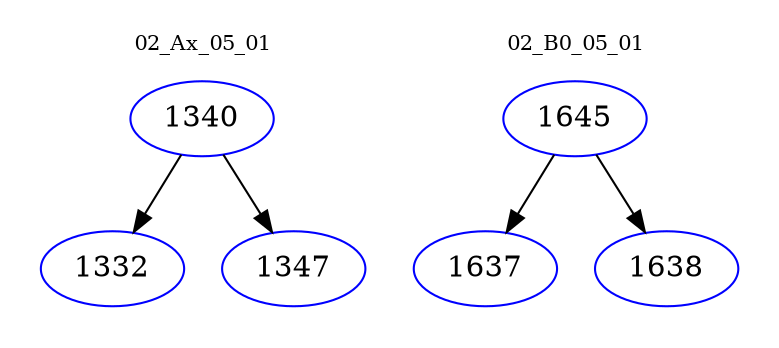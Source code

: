 digraph{
subgraph cluster_0 {
color = white
label = "02_Ax_05_01";
fontsize=10;
T0_1340 [label="1340", color="blue"]
T0_1340 -> T0_1332 [color="black"]
T0_1332 [label="1332", color="blue"]
T0_1340 -> T0_1347 [color="black"]
T0_1347 [label="1347", color="blue"]
}
subgraph cluster_1 {
color = white
label = "02_B0_05_01";
fontsize=10;
T1_1645 [label="1645", color="blue"]
T1_1645 -> T1_1637 [color="black"]
T1_1637 [label="1637", color="blue"]
T1_1645 -> T1_1638 [color="black"]
T1_1638 [label="1638", color="blue"]
}
}
